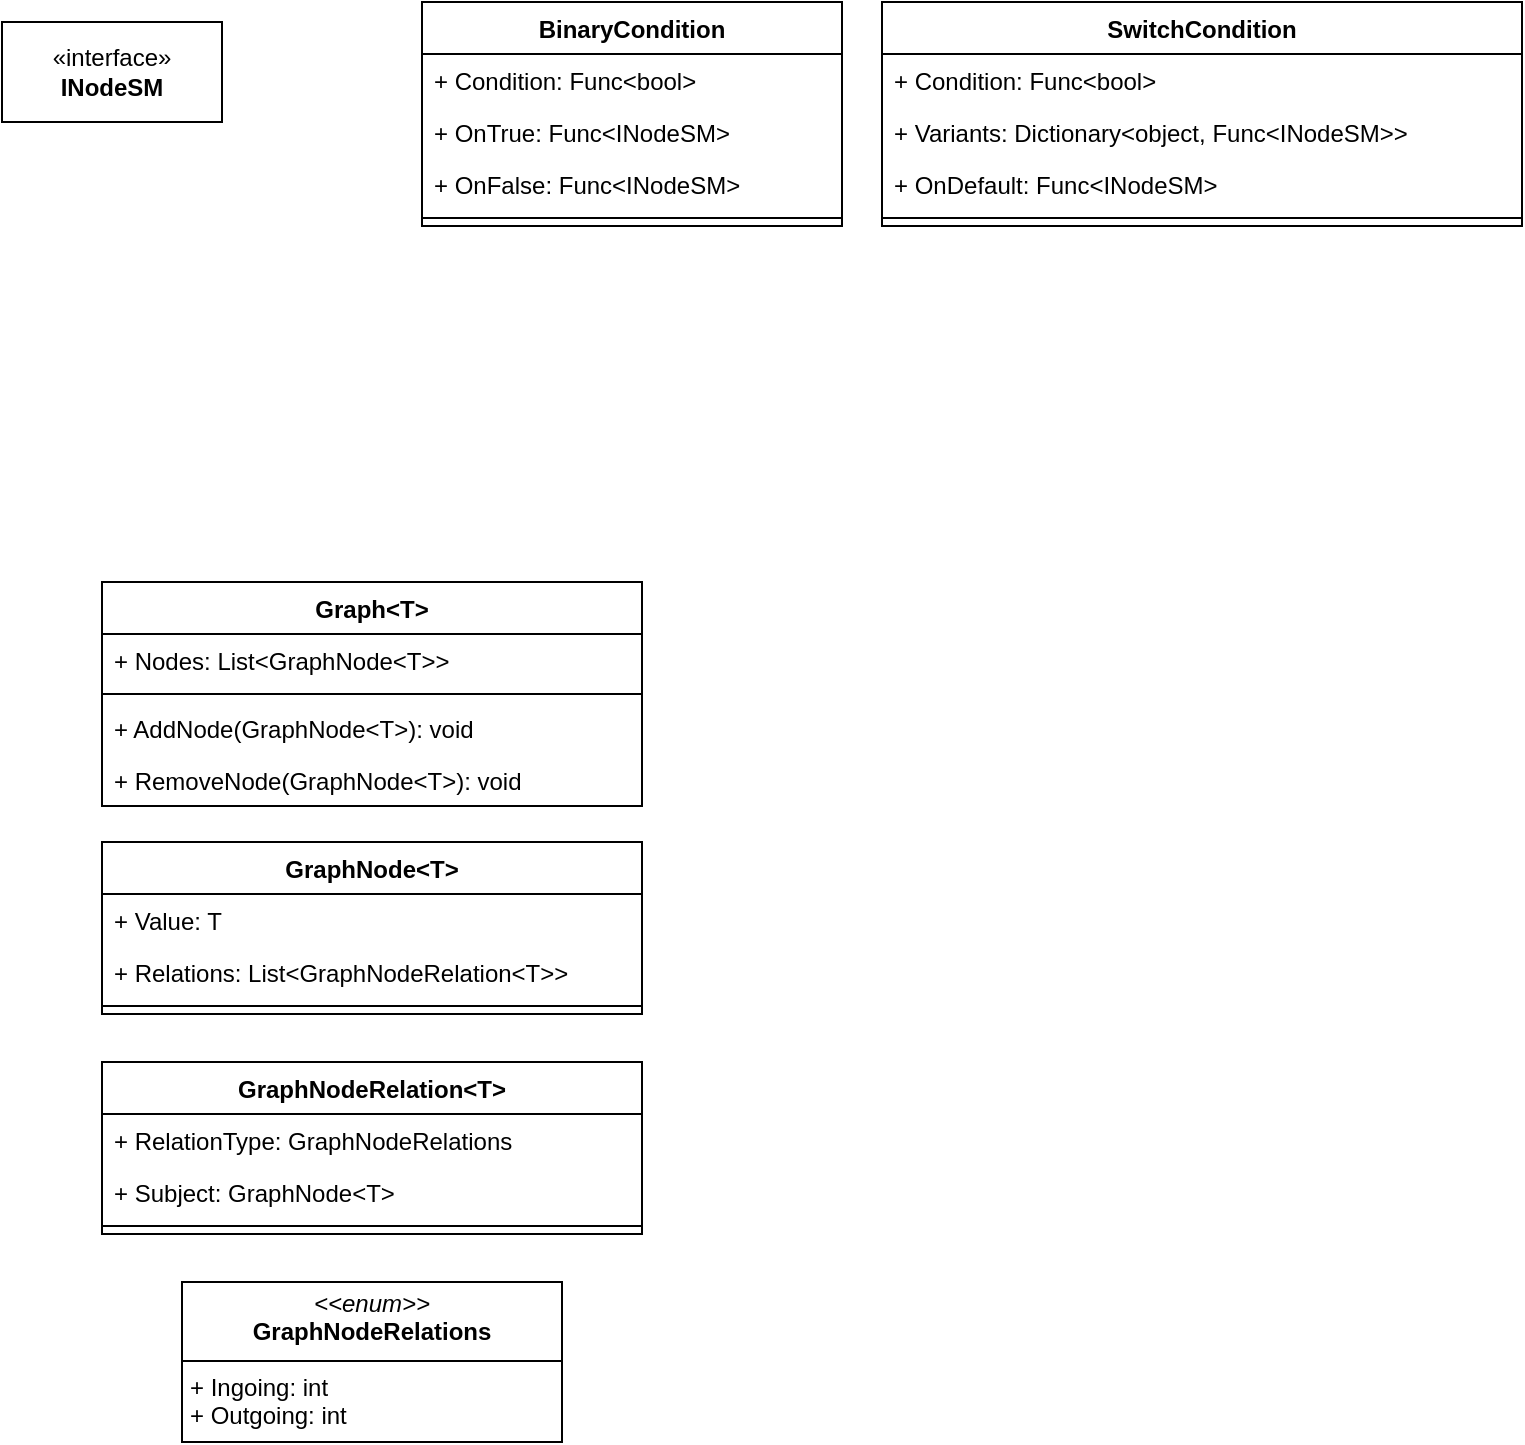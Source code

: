 <mxfile version="24.7.6">
  <diagram name="Страница — 1" id="TsAqhc4xYwkZLsFyKj4R">
    <mxGraphModel dx="1793" dy="975" grid="1" gridSize="10" guides="1" tooltips="1" connect="1" arrows="1" fold="1" page="1" pageScale="1" pageWidth="827" pageHeight="1169" math="0" shadow="0">
      <root>
        <mxCell id="0" />
        <mxCell id="1" parent="0" />
        <mxCell id="uanY4ZF9o3C3iWAfFjsi-7" value="BinaryCondition" style="swimlane;fontStyle=1;align=center;verticalAlign=top;childLayout=stackLayout;horizontal=1;startSize=26;horizontalStack=0;resizeParent=1;resizeParentMax=0;resizeLast=0;collapsible=1;marginBottom=0;whiteSpace=wrap;html=1;" vertex="1" parent="1">
          <mxGeometry x="240" y="270" width="210" height="112" as="geometry">
            <mxRectangle x="240" y="270" width="130" height="30" as="alternateBounds" />
          </mxGeometry>
        </mxCell>
        <mxCell id="uanY4ZF9o3C3iWAfFjsi-8" value="+ Condition: Func&amp;lt;bool&amp;gt;" style="text;strokeColor=none;fillColor=none;align=left;verticalAlign=top;spacingLeft=4;spacingRight=4;overflow=hidden;rotatable=0;points=[[0,0.5],[1,0.5]];portConstraint=eastwest;whiteSpace=wrap;html=1;" vertex="1" parent="uanY4ZF9o3C3iWAfFjsi-7">
          <mxGeometry y="26" width="210" height="26" as="geometry" />
        </mxCell>
        <mxCell id="uanY4ZF9o3C3iWAfFjsi-14" value="+ OnTrue: Func&amp;lt;INodeSM&amp;gt;" style="text;strokeColor=none;fillColor=none;align=left;verticalAlign=top;spacingLeft=4;spacingRight=4;overflow=hidden;rotatable=0;points=[[0,0.5],[1,0.5]];portConstraint=eastwest;whiteSpace=wrap;html=1;" vertex="1" parent="uanY4ZF9o3C3iWAfFjsi-7">
          <mxGeometry y="52" width="210" height="26" as="geometry" />
        </mxCell>
        <mxCell id="uanY4ZF9o3C3iWAfFjsi-15" value="+ OnFalse: Func&amp;lt;INodeSM&amp;gt;" style="text;strokeColor=none;fillColor=none;align=left;verticalAlign=top;spacingLeft=4;spacingRight=4;overflow=hidden;rotatable=0;points=[[0,0.5],[1,0.5]];portConstraint=eastwest;whiteSpace=wrap;html=1;" vertex="1" parent="uanY4ZF9o3C3iWAfFjsi-7">
          <mxGeometry y="78" width="210" height="26" as="geometry" />
        </mxCell>
        <mxCell id="uanY4ZF9o3C3iWAfFjsi-9" value="" style="line;strokeWidth=1;fillColor=none;align=left;verticalAlign=middle;spacingTop=-1;spacingLeft=3;spacingRight=3;rotatable=0;labelPosition=right;points=[];portConstraint=eastwest;strokeColor=inherit;" vertex="1" parent="uanY4ZF9o3C3iWAfFjsi-7">
          <mxGeometry y="104" width="210" height="8" as="geometry" />
        </mxCell>
        <mxCell id="uanY4ZF9o3C3iWAfFjsi-11" value="«interface»&lt;br&gt;&lt;b&gt;INodeSM&lt;/b&gt;" style="html=1;whiteSpace=wrap;" vertex="1" parent="1">
          <mxGeometry x="30" y="280" width="110" height="50" as="geometry" />
        </mxCell>
        <mxCell id="uanY4ZF9o3C3iWAfFjsi-20" value="SwitchCondition" style="swimlane;fontStyle=1;align=center;verticalAlign=top;childLayout=stackLayout;horizontal=1;startSize=26;horizontalStack=0;resizeParent=1;resizeParentMax=0;resizeLast=0;collapsible=1;marginBottom=0;whiteSpace=wrap;html=1;" vertex="1" parent="1">
          <mxGeometry x="470" y="270" width="320" height="112" as="geometry">
            <mxRectangle x="240" y="270" width="130" height="30" as="alternateBounds" />
          </mxGeometry>
        </mxCell>
        <mxCell id="uanY4ZF9o3C3iWAfFjsi-21" value="+ Condition: Func&amp;lt;bool&amp;gt;" style="text;strokeColor=none;fillColor=none;align=left;verticalAlign=top;spacingLeft=4;spacingRight=4;overflow=hidden;rotatable=0;points=[[0,0.5],[1,0.5]];portConstraint=eastwest;whiteSpace=wrap;html=1;" vertex="1" parent="uanY4ZF9o3C3iWAfFjsi-20">
          <mxGeometry y="26" width="320" height="26" as="geometry" />
        </mxCell>
        <mxCell id="uanY4ZF9o3C3iWAfFjsi-22" value="+ Variants: Dictionary&amp;lt;object, Func&amp;lt;INodeSM&amp;gt;&amp;gt;" style="text;strokeColor=none;fillColor=none;align=left;verticalAlign=top;spacingLeft=4;spacingRight=4;overflow=hidden;rotatable=0;points=[[0,0.5],[1,0.5]];portConstraint=eastwest;whiteSpace=wrap;html=1;" vertex="1" parent="uanY4ZF9o3C3iWAfFjsi-20">
          <mxGeometry y="52" width="320" height="26" as="geometry" />
        </mxCell>
        <mxCell id="uanY4ZF9o3C3iWAfFjsi-23" value="+ OnDefault: Func&amp;lt;INodeSM&amp;gt;" style="text;strokeColor=none;fillColor=none;align=left;verticalAlign=top;spacingLeft=4;spacingRight=4;overflow=hidden;rotatable=0;points=[[0,0.5],[1,0.5]];portConstraint=eastwest;whiteSpace=wrap;html=1;" vertex="1" parent="uanY4ZF9o3C3iWAfFjsi-20">
          <mxGeometry y="78" width="320" height="26" as="geometry" />
        </mxCell>
        <mxCell id="uanY4ZF9o3C3iWAfFjsi-24" value="" style="line;strokeWidth=1;fillColor=none;align=left;verticalAlign=middle;spacingTop=-1;spacingLeft=3;spacingRight=3;rotatable=0;labelPosition=right;points=[];portConstraint=eastwest;strokeColor=inherit;" vertex="1" parent="uanY4ZF9o3C3iWAfFjsi-20">
          <mxGeometry y="104" width="320" height="8" as="geometry" />
        </mxCell>
        <mxCell id="uanY4ZF9o3C3iWAfFjsi-25" value="Graph&amp;lt;T&amp;gt;" style="swimlane;fontStyle=1;align=center;verticalAlign=top;childLayout=stackLayout;horizontal=1;startSize=26;horizontalStack=0;resizeParent=1;resizeParentMax=0;resizeLast=0;collapsible=1;marginBottom=0;whiteSpace=wrap;html=1;" vertex="1" parent="1">
          <mxGeometry x="80" y="560" width="270" height="112" as="geometry" />
        </mxCell>
        <mxCell id="uanY4ZF9o3C3iWAfFjsi-26" value="+ Nodes: List&amp;lt;GraphNode&amp;lt;T&amp;gt;&amp;gt;" style="text;strokeColor=none;fillColor=none;align=left;verticalAlign=top;spacingLeft=4;spacingRight=4;overflow=hidden;rotatable=0;points=[[0,0.5],[1,0.5]];portConstraint=eastwest;whiteSpace=wrap;html=1;" vertex="1" parent="uanY4ZF9o3C3iWAfFjsi-25">
          <mxGeometry y="26" width="270" height="26" as="geometry" />
        </mxCell>
        <mxCell id="uanY4ZF9o3C3iWAfFjsi-27" value="" style="line;strokeWidth=1;fillColor=none;align=left;verticalAlign=middle;spacingTop=-1;spacingLeft=3;spacingRight=3;rotatable=0;labelPosition=right;points=[];portConstraint=eastwest;strokeColor=inherit;" vertex="1" parent="uanY4ZF9o3C3iWAfFjsi-25">
          <mxGeometry y="52" width="270" height="8" as="geometry" />
        </mxCell>
        <mxCell id="uanY4ZF9o3C3iWAfFjsi-28" value="+ AddNode(GraphNode&amp;lt;T&amp;gt;): void" style="text;strokeColor=none;fillColor=none;align=left;verticalAlign=top;spacingLeft=4;spacingRight=4;overflow=hidden;rotatable=0;points=[[0,0.5],[1,0.5]];portConstraint=eastwest;whiteSpace=wrap;html=1;" vertex="1" parent="uanY4ZF9o3C3iWAfFjsi-25">
          <mxGeometry y="60" width="270" height="26" as="geometry" />
        </mxCell>
        <mxCell id="uanY4ZF9o3C3iWAfFjsi-30" value="+ RemoveNode(GraphNode&amp;lt;T&amp;gt;): void" style="text;strokeColor=none;fillColor=none;align=left;verticalAlign=top;spacingLeft=4;spacingRight=4;overflow=hidden;rotatable=0;points=[[0,0.5],[1,0.5]];portConstraint=eastwest;whiteSpace=wrap;html=1;" vertex="1" parent="uanY4ZF9o3C3iWAfFjsi-25">
          <mxGeometry y="86" width="270" height="26" as="geometry" />
        </mxCell>
        <mxCell id="uanY4ZF9o3C3iWAfFjsi-31" value="GraphNode&amp;lt;T&amp;gt;" style="swimlane;fontStyle=1;align=center;verticalAlign=top;childLayout=stackLayout;horizontal=1;startSize=26;horizontalStack=0;resizeParent=1;resizeParentMax=0;resizeLast=0;collapsible=1;marginBottom=0;whiteSpace=wrap;html=1;" vertex="1" parent="1">
          <mxGeometry x="80" y="690" width="270" height="86" as="geometry" />
        </mxCell>
        <mxCell id="uanY4ZF9o3C3iWAfFjsi-32" value="+ Value: T" style="text;strokeColor=none;fillColor=none;align=left;verticalAlign=top;spacingLeft=4;spacingRight=4;overflow=hidden;rotatable=0;points=[[0,0.5],[1,0.5]];portConstraint=eastwest;whiteSpace=wrap;html=1;" vertex="1" parent="uanY4ZF9o3C3iWAfFjsi-31">
          <mxGeometry y="26" width="270" height="26" as="geometry" />
        </mxCell>
        <mxCell id="uanY4ZF9o3C3iWAfFjsi-36" value="+ Relations: List&amp;lt;GraphNodeRelation&amp;lt;T&amp;gt;&amp;gt;" style="text;strokeColor=none;fillColor=none;align=left;verticalAlign=top;spacingLeft=4;spacingRight=4;overflow=hidden;rotatable=0;points=[[0,0.5],[1,0.5]];portConstraint=eastwest;whiteSpace=wrap;html=1;" vertex="1" parent="uanY4ZF9o3C3iWAfFjsi-31">
          <mxGeometry y="52" width="270" height="26" as="geometry" />
        </mxCell>
        <mxCell id="uanY4ZF9o3C3iWAfFjsi-33" value="" style="line;strokeWidth=1;fillColor=none;align=left;verticalAlign=middle;spacingTop=-1;spacingLeft=3;spacingRight=3;rotatable=0;labelPosition=right;points=[];portConstraint=eastwest;strokeColor=inherit;" vertex="1" parent="uanY4ZF9o3C3iWAfFjsi-31">
          <mxGeometry y="78" width="270" height="8" as="geometry" />
        </mxCell>
        <mxCell id="uanY4ZF9o3C3iWAfFjsi-38" value="GraphNodeRelation&amp;lt;T&amp;gt;" style="swimlane;fontStyle=1;align=center;verticalAlign=top;childLayout=stackLayout;horizontal=1;startSize=26;horizontalStack=0;resizeParent=1;resizeParentMax=0;resizeLast=0;collapsible=1;marginBottom=0;whiteSpace=wrap;html=1;" vertex="1" parent="1">
          <mxGeometry x="80" y="800" width="270" height="86" as="geometry" />
        </mxCell>
        <mxCell id="uanY4ZF9o3C3iWAfFjsi-39" value="+ RelationType: GraphNodeRelations" style="text;strokeColor=none;fillColor=none;align=left;verticalAlign=top;spacingLeft=4;spacingRight=4;overflow=hidden;rotatable=0;points=[[0,0.5],[1,0.5]];portConstraint=eastwest;whiteSpace=wrap;html=1;" vertex="1" parent="uanY4ZF9o3C3iWAfFjsi-38">
          <mxGeometry y="26" width="270" height="26" as="geometry" />
        </mxCell>
        <mxCell id="uanY4ZF9o3C3iWAfFjsi-40" value="+ Subject: GraphNode&amp;lt;T&amp;gt;" style="text;strokeColor=none;fillColor=none;align=left;verticalAlign=top;spacingLeft=4;spacingRight=4;overflow=hidden;rotatable=0;points=[[0,0.5],[1,0.5]];portConstraint=eastwest;whiteSpace=wrap;html=1;" vertex="1" parent="uanY4ZF9o3C3iWAfFjsi-38">
          <mxGeometry y="52" width="270" height="26" as="geometry" />
        </mxCell>
        <mxCell id="uanY4ZF9o3C3iWAfFjsi-41" value="" style="line;strokeWidth=1;fillColor=none;align=left;verticalAlign=middle;spacingTop=-1;spacingLeft=3;spacingRight=3;rotatable=0;labelPosition=right;points=[];portConstraint=eastwest;strokeColor=inherit;" vertex="1" parent="uanY4ZF9o3C3iWAfFjsi-38">
          <mxGeometry y="78" width="270" height="8" as="geometry" />
        </mxCell>
        <mxCell id="uanY4ZF9o3C3iWAfFjsi-48" value="&lt;p style=&quot;margin:0px;margin-top:4px;text-align:center;&quot;&gt;&lt;i&gt;&amp;lt;&amp;lt;enum&amp;gt;&amp;gt;&lt;/i&gt;&lt;br&gt;&lt;b&gt;GraphNodeRelations&lt;/b&gt;&lt;/p&gt;&lt;hr size=&quot;1&quot; style=&quot;border-style:solid;&quot;&gt;&lt;p style=&quot;margin:0px;margin-left:4px;&quot;&gt;+ Ingoing: int&lt;br&gt;+ &lt;span style=&quot;background-color: initial;&quot;&gt;Outgoing: int&lt;/span&gt;&lt;/p&gt;&lt;p style=&quot;margin:0px;margin-left:4px;&quot;&gt;&lt;br&gt;&lt;/p&gt;" style="verticalAlign=top;align=left;overflow=fill;html=1;whiteSpace=wrap;" vertex="1" parent="1">
          <mxGeometry x="120" y="910" width="190" height="80" as="geometry" />
        </mxCell>
      </root>
    </mxGraphModel>
  </diagram>
</mxfile>
